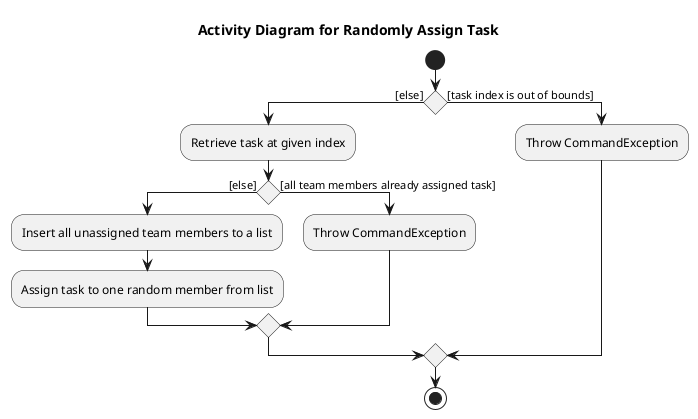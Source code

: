 @startuml
start

title Activity Diagram for Randomly Assign Task

if () then ([else])
    :Retrieve task at given index;
    if () then ([else])
        :Insert all unassigned team members to a list;
        :Assign task to one random member from list;
    else ([all team members already assigned task])
        :Throw CommandException;
    endif
else ([task index is out of bounds])
    :Throw CommandException;
endif
stop
@enduml
